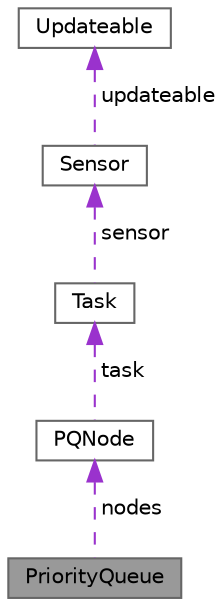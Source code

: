 digraph "PriorityQueue"
{
 // LATEX_PDF_SIZE
  bgcolor="transparent";
  edge [fontname=Helvetica,fontsize=10,labelfontname=Helvetica,labelfontsize=10];
  node [fontname=Helvetica,fontsize=10,shape=box,height=0.2,width=0.4];
  Node1 [label="PriorityQueue",height=0.2,width=0.4,color="gray40", fillcolor="grey60", style="filled", fontcolor="black",tooltip=" "];
  Node2 -> Node1 [dir="back",color="darkorchid3",style="dashed",label=" nodes" ];
  Node2 [label="PQNode",height=0.2,width=0.4,color="gray40", fillcolor="white", style="filled",URL="$structPQNode.html",tooltip=" "];
  Node3 -> Node2 [dir="back",color="darkorchid3",style="dashed",label=" task" ];
  Node3 [label="Task",height=0.2,width=0.4,color="gray40", fillcolor="white", style="filled",URL="$structTask.html",tooltip=" "];
  Node4 -> Node3 [dir="back",color="darkorchid3",style="dashed",label=" sensor" ];
  Node4 [label="Sensor",height=0.2,width=0.4,color="gray40", fillcolor="white", style="filled",URL="$structSensor.html",tooltip=" "];
  Node5 -> Node4 [dir="back",color="darkorchid3",style="dashed",label=" updateable" ];
  Node5 [label="Updateable",height=0.2,width=0.4,color="gray40", fillcolor="white", style="filled",URL="$structUpdateable.html",tooltip=" "];
}

